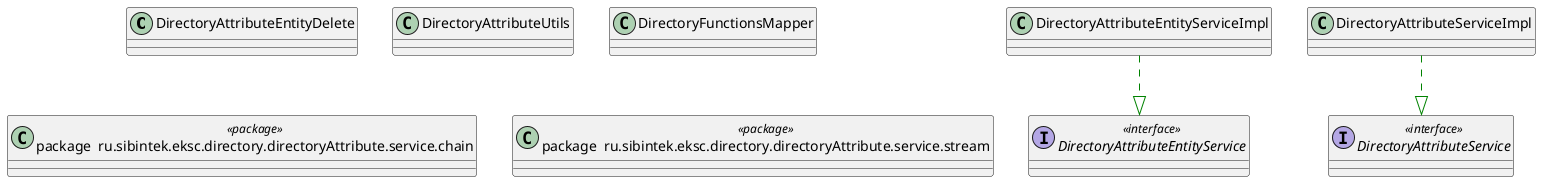 
@startuml

!theme _none_
top to bottom direction
skinparam linetype ortho

class DirectoryAttributeEntityDelete
interface DirectoryAttributeEntityService << interface >>
class DirectoryAttributeEntityServiceImpl
interface DirectoryAttributeService << interface >>
class DirectoryAttributeServiceImpl
class DirectoryAttributeUtils
class DirectoryFunctionsMapper
class node0 as "package  ru.sibintek.eksc.directory.directoryAttribute.service.chain" << package >>
class node2 as "package  ru.sibintek.eksc.directory.directoryAttribute.service.stream" << package >>

DirectoryAttributeEntityServiceImpl  -[#008200,dashed]-^  DirectoryAttributeEntityService     
DirectoryAttributeServiceImpl        -[#008200,dashed]-^  DirectoryAttributeService           
@enduml
